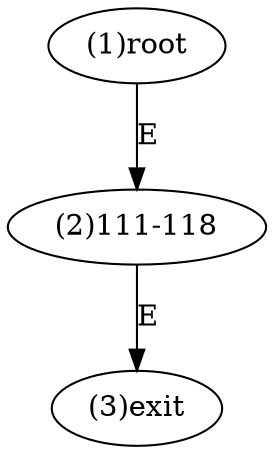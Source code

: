 digraph "" { 
1[ label="(1)root"];
2[ label="(2)111-118"];
3[ label="(3)exit"];
1->2[ label="E"];
2->3[ label="E"];
}